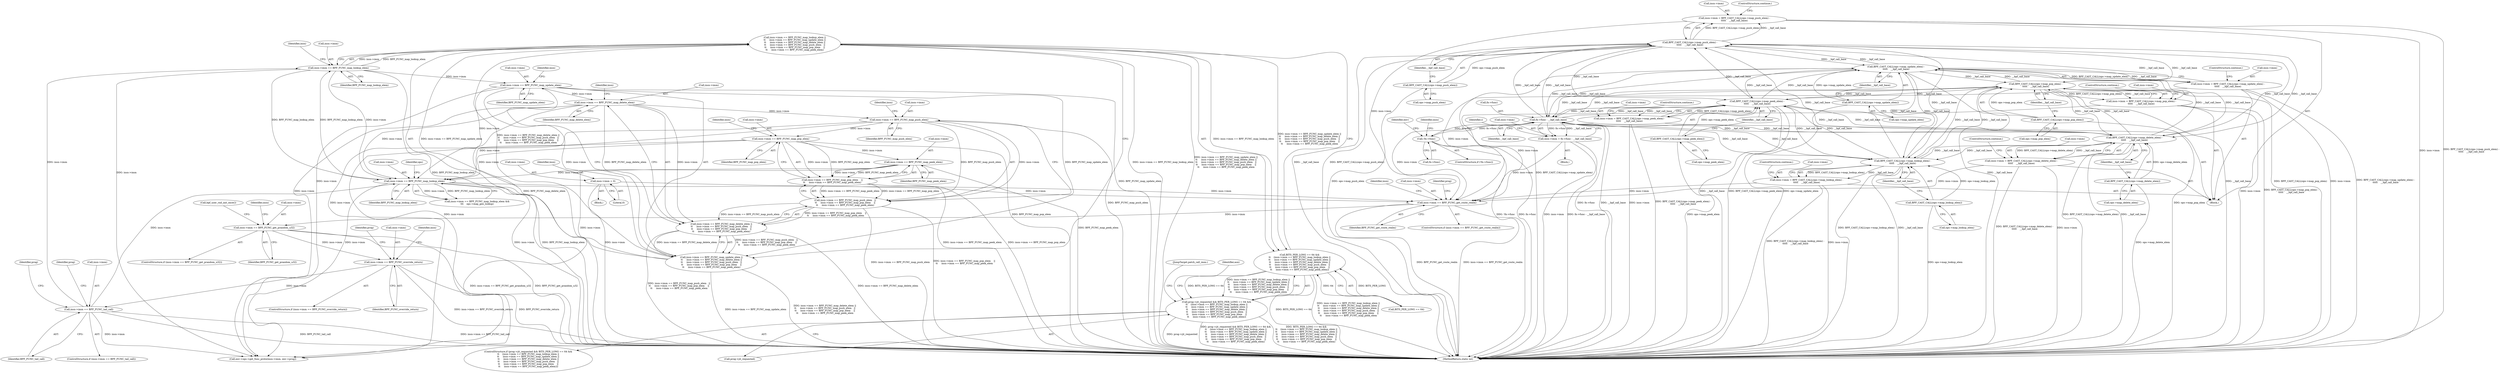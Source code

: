 digraph "0_linux_979d63d50c0c0f7bc537bf821e056cc9fe5abd38_3@API" {
"1000809" [label="(Call,insn->imm == BPF_FUNC_map_lookup_elem ||\n\t\t     insn->imm == BPF_FUNC_map_update_elem ||\n\t\t     insn->imm == BPF_FUNC_map_delete_elem ||\n\t\t     insn->imm == BPF_FUNC_map_push_elem   ||\n\t\t     insn->imm == BPF_FUNC_map_pop_elem    ||\n\t\t     insn->imm == BPF_FUNC_map_peek_elem)"];
"1000810" [label="(Call,insn->imm == BPF_FUNC_map_lookup_elem)"];
"1000671" [label="(Call,insn->imm == BPF_FUNC_tail_call)"];
"1000660" [label="(Call,insn->imm == BPF_FUNC_override_return)"];
"1000653" [label="(Call,insn->imm == BPF_FUNC_get_prandom_u32)"];
"1000642" [label="(Call,insn->imm == BPF_FUNC_get_route_realm)"];
"1000981" [label="(Call,insn->imm = BPF_CAST_CALL(ops->map_push_elem) -\n\t\t\t\t\t    __bpf_call_base)"];
"1000985" [label="(Call,BPF_CAST_CALL(ops->map_push_elem) -\n\t\t\t\t\t    __bpf_call_base)"];
"1000986" [label="(Call,BPF_CAST_CALL(ops->map_push_elem))"];
"1000961" [label="(Call,BPF_CAST_CALL(ops->map_update_elem) -\n\t\t\t\t\t    __bpf_call_base)"];
"1000962" [label="(Call,BPF_CAST_CALL(ops->map_update_elem))"];
"1000997" [label="(Call,BPF_CAST_CALL(ops->map_pop_elem) -\n\t\t\t\t\t    __bpf_call_base)"];
"1000998" [label="(Call,BPF_CAST_CALL(ops->map_pop_elem))"];
"1001009" [label="(Call,BPF_CAST_CALL(ops->map_peek_elem) -\n\t\t\t\t\t    __bpf_call_base)"];
"1001010" [label="(Call,BPF_CAST_CALL(ops->map_peek_elem))"];
"1001050" [label="(Call,fn->func - __bpf_call_base)"];
"1001028" [label="(Call,!fn->func)"];
"1000949" [label="(Call,BPF_CAST_CALL(ops->map_lookup_elem) -\n\t\t\t\t\t    __bpf_call_base)"];
"1000950" [label="(Call,BPF_CAST_CALL(ops->map_lookup_elem))"];
"1000973" [label="(Call,BPF_CAST_CALL(ops->map_delete_elem) -\n\t\t\t\t\t    __bpf_call_base)"];
"1000974" [label="(Call,BPF_CAST_CALL(ops->map_delete_elem))"];
"1001046" [label="(Call,insn->imm = fn->func - __bpf_call_base)"];
"1000993" [label="(Call,insn->imm = BPF_CAST_CALL(ops->map_pop_elem) -\n\t\t\t\t\t    __bpf_call_base)"];
"1000945" [label="(Call,insn->imm = BPF_CAST_CALL(ops->map_lookup_elem) -\n\t\t\t\t\t    __bpf_call_base)"];
"1000700" [label="(Call,insn->imm = 0)"];
"1000957" [label="(Call,insn->imm = BPF_CAST_CALL(ops->map_update_elem) -\n\t\t\t\t\t    __bpf_call_base)"];
"1000872" [label="(Call,insn->imm == BPF_FUNC_map_lookup_elem)"];
"1000828" [label="(Call,insn->imm == BPF_FUNC_map_push_elem)"];
"1000822" [label="(Call,insn->imm == BPF_FUNC_map_delete_elem)"];
"1000816" [label="(Call,insn->imm == BPF_FUNC_map_update_elem)"];
"1000839" [label="(Call,insn->imm == BPF_FUNC_map_peek_elem)"];
"1000834" [label="(Call,insn->imm == BPF_FUNC_map_pop_elem)"];
"1001005" [label="(Call,insn->imm = BPF_CAST_CALL(ops->map_peek_elem) -\n\t\t\t\t\t    __bpf_call_base)"];
"1000969" [label="(Call,insn->imm = BPF_CAST_CALL(ops->map_delete_elem) -\n\t\t\t\t\t    __bpf_call_base)"];
"1000815" [label="(Call,insn->imm == BPF_FUNC_map_update_elem ||\n\t\t     insn->imm == BPF_FUNC_map_delete_elem ||\n\t\t     insn->imm == BPF_FUNC_map_push_elem   ||\n\t\t     insn->imm == BPF_FUNC_map_pop_elem    ||\n\t\t     insn->imm == BPF_FUNC_map_peek_elem)"];
"1000821" [label="(Call,insn->imm == BPF_FUNC_map_delete_elem ||\n\t\t     insn->imm == BPF_FUNC_map_push_elem   ||\n\t\t     insn->imm == BPF_FUNC_map_pop_elem    ||\n\t\t     insn->imm == BPF_FUNC_map_peek_elem)"];
"1000827" [label="(Call,insn->imm == BPF_FUNC_map_push_elem   ||\n\t\t     insn->imm == BPF_FUNC_map_pop_elem    ||\n\t\t     insn->imm == BPF_FUNC_map_peek_elem)"];
"1000833" [label="(Call,insn->imm == BPF_FUNC_map_pop_elem    ||\n\t\t     insn->imm == BPF_FUNC_map_peek_elem)"];
"1000805" [label="(Call,BITS_PER_LONG == 64 &&\n\t\t    (insn->imm == BPF_FUNC_map_lookup_elem ||\n\t\t     insn->imm == BPF_FUNC_map_update_elem ||\n\t\t     insn->imm == BPF_FUNC_map_delete_elem ||\n\t\t     insn->imm == BPF_FUNC_map_push_elem   ||\n\t\t     insn->imm == BPF_FUNC_map_pop_elem    ||\n\t\t     insn->imm == BPF_FUNC_map_peek_elem))"];
"1000801" [label="(Call,prog->jit_requested && BITS_PER_LONG == 64 &&\n\t\t    (insn->imm == BPF_FUNC_map_lookup_elem ||\n\t\t     insn->imm == BPF_FUNC_map_update_elem ||\n\t\t     insn->imm == BPF_FUNC_map_delete_elem ||\n\t\t     insn->imm == BPF_FUNC_map_push_elem   ||\n\t\t     insn->imm == BPF_FUNC_map_pop_elem    ||\n\t\t     insn->imm == BPF_FUNC_map_peek_elem))"];
"1000830" [label="(Identifier,insn)"];
"1000704" [label="(Literal,0)"];
"1000660" [label="(Call,insn->imm == BPF_FUNC_override_return)"];
"1000670" [label="(ControlStructure,if (insn->imm == BPF_FUNC_tail_call))"];
"1000646" [label="(Identifier,BPF_FUNC_get_route_realm)"];
"1001017" [label="(JumpTarget,patch_call_imm:)"];
"1000943" [label="(Block,)"];
"1000836" [label="(Identifier,insn)"];
"1000987" [label="(Call,ops->map_push_elem)"];
"1000975" [label="(Call,ops->map_delete_elem)"];
"1000970" [label="(Call,insn->imm)"];
"1000986" [label="(Call,BPF_CAST_CALL(ops->map_push_elem))"];
"1000999" [label="(Call,ops->map_pop_elem)"];
"1000979" [label="(ControlStructure,continue;)"];
"1000873" [label="(Call,insn->imm)"];
"1000814" [label="(Identifier,BPF_FUNC_map_lookup_elem)"];
"1001011" [label="(Call,ops->map_peek_elem)"];
"1000659" [label="(ControlStructure,if (insn->imm == BPF_FUNC_override_return))"];
"1000700" [label="(Call,insn->imm = 0)"];
"1000820" [label="(Identifier,BPF_FUNC_map_update_elem)"];
"1000840" [label="(Call,insn->imm)"];
"1000664" [label="(Identifier,BPF_FUNC_override_return)"];
"1000667" [label="(Identifier,prog)"];
"1000652" [label="(ControlStructure,if (insn->imm == BPF_FUNC_get_prandom_u32))"];
"1000955" [label="(ControlStructure,continue;)"];
"1000657" [label="(Identifier,BPF_FUNC_get_prandom_u32)"];
"1000643" [label="(Call,insn->imm)"];
"1000966" [label="(Identifier,__bpf_call_base)"];
"1000843" [label="(Identifier,BPF_FUNC_map_peek_elem)"];
"1001057" [label="(MethodReturn,static int)"];
"1000982" [label="(Call,insn->imm)"];
"1001010" [label="(Call,BPF_CAST_CALL(ops->map_peek_elem))"];
"1000675" [label="(Identifier,BPF_FUNC_tail_call)"];
"1000957" [label="(Call,insn->imm = BPF_CAST_CALL(ops->map_update_elem) -\n\t\t\t\t\t    __bpf_call_base)"];
"1000803" [label="(Identifier,prog)"];
"1001006" [label="(Call,insn->imm)"];
"1000149" [label="(Identifier,i)"];
"1000661" [label="(Call,insn->imm)"];
"1000658" [label="(Call,bpf_user_rnd_init_once())"];
"1000801" [label="(Call,prog->jit_requested && BITS_PER_LONG == 64 &&\n\t\t    (insn->imm == BPF_FUNC_map_lookup_elem ||\n\t\t     insn->imm == BPF_FUNC_map_update_elem ||\n\t\t     insn->imm == BPF_FUNC_map_delete_elem ||\n\t\t     insn->imm == BPF_FUNC_map_push_elem   ||\n\t\t     insn->imm == BPF_FUNC_map_pop_elem    ||\n\t\t     insn->imm == BPF_FUNC_map_peek_elem))"];
"1000973" [label="(Call,BPF_CAST_CALL(ops->map_delete_elem) -\n\t\t\t\t\t    __bpf_call_base)"];
"1001015" [label="(ControlStructure,continue;)"];
"1000981" [label="(Call,insn->imm = BPF_CAST_CALL(ops->map_push_elem) -\n\t\t\t\t\t    __bpf_call_base)"];
"1001027" [label="(ControlStructure,if (!fn->func))"];
"1000949" [label="(Call,BPF_CAST_CALL(ops->map_lookup_elem) -\n\t\t\t\t\t    __bpf_call_base)"];
"1000662" [label="(Identifier,insn)"];
"1000827" [label="(Call,insn->imm == BPF_FUNC_map_push_elem   ||\n\t\t     insn->imm == BPF_FUNC_map_pop_elem    ||\n\t\t     insn->imm == BPF_FUNC_map_peek_elem)"];
"1000969" [label="(Call,insn->imm = BPF_CAST_CALL(ops->map_delete_elem) -\n\t\t\t\t\t    __bpf_call_base)"];
"1000818" [label="(Identifier,insn)"];
"1000641" [label="(ControlStructure,if (insn->imm == BPF_FUNC_get_route_realm))"];
"1000961" [label="(Call,BPF_CAST_CALL(ops->map_update_elem) -\n\t\t\t\t\t    __bpf_call_base)"];
"1000839" [label="(Call,insn->imm == BPF_FUNC_map_peek_elem)"];
"1000671" [label="(Call,insn->imm == BPF_FUNC_tail_call)"];
"1001050" [label="(Call,fn->func - __bpf_call_base)"];
"1000963" [label="(Call,ops->map_update_elem)"];
"1000823" [label="(Call,insn->imm)"];
"1001034" [label="(Identifier,env)"];
"1000673" [label="(Identifier,insn)"];
"1000991" [label="(ControlStructure,continue;)"];
"1000649" [label="(Identifier,prog)"];
"1000642" [label="(Call,insn->imm == BPF_FUNC_get_route_realm)"];
"1000834" [label="(Call,insn->imm == BPF_FUNC_map_pop_elem)"];
"1000826" [label="(Identifier,BPF_FUNC_map_delete_elem)"];
"1000962" [label="(Call,BPF_CAST_CALL(ops->map_update_elem))"];
"1000978" [label="(Identifier,__bpf_call_base)"];
"1001003" [label="(ControlStructure,continue;)"];
"1000985" [label="(Call,BPF_CAST_CALL(ops->map_push_elem) -\n\t\t\t\t\t    __bpf_call_base)"];
"1000946" [label="(Call,insn->imm)"];
"1000816" [label="(Call,insn->imm == BPF_FUNC_map_update_elem)"];
"1000707" [label="(Identifier,insn)"];
"1000835" [label="(Call,insn->imm)"];
"1000701" [label="(Call,insn->imm)"];
"1001051" [label="(Call,fn->func)"];
"1000967" [label="(ControlStructure,continue;)"];
"1000815" [label="(Call,insn->imm == BPF_FUNC_map_update_elem ||\n\t\t     insn->imm == BPF_FUNC_map_delete_elem ||\n\t\t     insn->imm == BPF_FUNC_map_push_elem   ||\n\t\t     insn->imm == BPF_FUNC_map_pop_elem    ||\n\t\t     insn->imm == BPF_FUNC_map_peek_elem)"];
"1000876" [label="(Identifier,BPF_FUNC_map_lookup_elem)"];
"1000974" [label="(Call,BPF_CAST_CALL(ops->map_delete_elem))"];
"1000805" [label="(Call,BITS_PER_LONG == 64 &&\n\t\t    (insn->imm == BPF_FUNC_map_lookup_elem ||\n\t\t     insn->imm == BPF_FUNC_map_update_elem ||\n\t\t     insn->imm == BPF_FUNC_map_delete_elem ||\n\t\t     insn->imm == BPF_FUNC_map_push_elem   ||\n\t\t     insn->imm == BPF_FUNC_map_pop_elem    ||\n\t\t     insn->imm == BPF_FUNC_map_peek_elem))"];
"1000824" [label="(Identifier,insn)"];
"1000951" [label="(Call,ops->map_lookup_elem)"];
"1001009" [label="(Call,BPF_CAST_CALL(ops->map_peek_elem) -\n\t\t\t\t\t    __bpf_call_base)"];
"1001048" [label="(Identifier,insn)"];
"1000809" [label="(Call,insn->imm == BPF_FUNC_map_lookup_elem ||\n\t\t     insn->imm == BPF_FUNC_map_update_elem ||\n\t\t     insn->imm == BPF_FUNC_map_delete_elem ||\n\t\t     insn->imm == BPF_FUNC_map_push_elem   ||\n\t\t     insn->imm == BPF_FUNC_map_pop_elem    ||\n\t\t     insn->imm == BPF_FUNC_map_peek_elem)"];
"1000802" [label="(Call,prog->jit_requested)"];
"1000832" [label="(Identifier,BPF_FUNC_map_push_elem)"];
"1001020" [label="(Call,env->ops->get_func_proto(insn->imm, env->prog))"];
"1001014" [label="(Identifier,__bpf_call_base)"];
"1000841" [label="(Identifier,insn)"];
"1000152" [label="(Block,)"];
"1000817" [label="(Call,insn->imm)"];
"1000822" [label="(Call,insn->imm == BPF_FUNC_map_delete_elem)"];
"1000654" [label="(Call,insn->imm)"];
"1000672" [label="(Call,insn->imm)"];
"1000833" [label="(Call,insn->imm == BPF_FUNC_map_pop_elem    ||\n\t\t     insn->imm == BPF_FUNC_map_peek_elem)"];
"1001046" [label="(Call,insn->imm = fn->func - __bpf_call_base)"];
"1001047" [label="(Call,insn->imm)"];
"1000846" [label="(Identifier,aux)"];
"1000994" [label="(Call,insn->imm)"];
"1000821" [label="(Call,insn->imm == BPF_FUNC_map_delete_elem ||\n\t\t     insn->imm == BPF_FUNC_map_push_elem   ||\n\t\t     insn->imm == BPF_FUNC_map_pop_elem    ||\n\t\t     insn->imm == BPF_FUNC_map_peek_elem)"];
"1000676" [label="(Block,)"];
"1000872" [label="(Call,insn->imm == BPF_FUNC_map_lookup_elem)"];
"1000945" [label="(Call,insn->imm = BPF_CAST_CALL(ops->map_lookup_elem) -\n\t\t\t\t\t    __bpf_call_base)"];
"1000871" [label="(Call,insn->imm == BPF_FUNC_map_lookup_elem &&\n\t\t\t    ops->map_gen_lookup)"];
"1000878" [label="(Identifier,ops)"];
"1001028" [label="(Call,!fn->func)"];
"1000811" [label="(Call,insn->imm)"];
"1000800" [label="(ControlStructure,if (prog->jit_requested && BITS_PER_LONG == 64 &&\n\t\t    (insn->imm == BPF_FUNC_map_lookup_elem ||\n\t\t     insn->imm == BPF_FUNC_map_update_elem ||\n\t\t     insn->imm == BPF_FUNC_map_delete_elem ||\n\t\t     insn->imm == BPF_FUNC_map_push_elem   ||\n\t\t     insn->imm == BPF_FUNC_map_pop_elem    ||\n\t\t     insn->imm == BPF_FUNC_map_peek_elem)))"];
"1000829" [label="(Call,insn->imm)"];
"1000838" [label="(Identifier,BPF_FUNC_map_pop_elem)"];
"1001005" [label="(Call,insn->imm = BPF_CAST_CALL(ops->map_peek_elem) -\n\t\t\t\t\t    __bpf_call_base)"];
"1000810" [label="(Call,insn->imm == BPF_FUNC_map_lookup_elem)"];
"1000653" [label="(Call,insn->imm == BPF_FUNC_get_prandom_u32)"];
"1000998" [label="(Call,BPF_CAST_CALL(ops->map_pop_elem))"];
"1000806" [label="(Call,BITS_PER_LONG == 64)"];
"1000655" [label="(Identifier,insn)"];
"1000993" [label="(Call,insn->imm = BPF_CAST_CALL(ops->map_pop_elem) -\n\t\t\t\t\t    __bpf_call_base)"];
"1001054" [label="(Identifier,__bpf_call_base)"];
"1000997" [label="(Call,BPF_CAST_CALL(ops->map_pop_elem) -\n\t\t\t\t\t    __bpf_call_base)"];
"1001002" [label="(Identifier,__bpf_call_base)"];
"1000990" [label="(Identifier,__bpf_call_base)"];
"1000828" [label="(Call,insn->imm == BPF_FUNC_map_push_elem)"];
"1001029" [label="(Call,fn->func)"];
"1000954" [label="(Identifier,__bpf_call_base)"];
"1000958" [label="(Call,insn->imm)"];
"1000950" [label="(Call,BPF_CAST_CALL(ops->map_lookup_elem))"];
"1000679" [label="(Identifier,prog)"];
"1000809" -> "1000805"  [label="AST: "];
"1000809" -> "1000810"  [label="CFG: "];
"1000809" -> "1000815"  [label="CFG: "];
"1000810" -> "1000809"  [label="AST: "];
"1000815" -> "1000809"  [label="AST: "];
"1000805" -> "1000809"  [label="CFG: "];
"1000809" -> "1001057"  [label="DDG: insn->imm == BPF_FUNC_map_lookup_elem"];
"1000809" -> "1001057"  [label="DDG: insn->imm == BPF_FUNC_map_update_elem ||\n\t\t     insn->imm == BPF_FUNC_map_delete_elem ||\n\t\t     insn->imm == BPF_FUNC_map_push_elem   ||\n\t\t     insn->imm == BPF_FUNC_map_pop_elem    ||\n\t\t     insn->imm == BPF_FUNC_map_peek_elem"];
"1000809" -> "1000805"  [label="DDG: insn->imm == BPF_FUNC_map_lookup_elem"];
"1000809" -> "1000805"  [label="DDG: insn->imm == BPF_FUNC_map_update_elem ||\n\t\t     insn->imm == BPF_FUNC_map_delete_elem ||\n\t\t     insn->imm == BPF_FUNC_map_push_elem   ||\n\t\t     insn->imm == BPF_FUNC_map_pop_elem    ||\n\t\t     insn->imm == BPF_FUNC_map_peek_elem"];
"1000810" -> "1000809"  [label="DDG: insn->imm"];
"1000810" -> "1000809"  [label="DDG: BPF_FUNC_map_lookup_elem"];
"1000815" -> "1000809"  [label="DDG: insn->imm == BPF_FUNC_map_update_elem"];
"1000815" -> "1000809"  [label="DDG: insn->imm == BPF_FUNC_map_delete_elem ||\n\t\t     insn->imm == BPF_FUNC_map_push_elem   ||\n\t\t     insn->imm == BPF_FUNC_map_pop_elem    ||\n\t\t     insn->imm == BPF_FUNC_map_peek_elem"];
"1000810" -> "1000814"  [label="CFG: "];
"1000811" -> "1000810"  [label="AST: "];
"1000814" -> "1000810"  [label="AST: "];
"1000818" -> "1000810"  [label="CFG: "];
"1000810" -> "1001057"  [label="DDG: BPF_FUNC_map_lookup_elem"];
"1000671" -> "1000810"  [label="DDG: insn->imm"];
"1000872" -> "1000810"  [label="DDG: BPF_FUNC_map_lookup_elem"];
"1000810" -> "1000816"  [label="DDG: insn->imm"];
"1000810" -> "1000872"  [label="DDG: insn->imm"];
"1000810" -> "1000872"  [label="DDG: BPF_FUNC_map_lookup_elem"];
"1000810" -> "1001020"  [label="DDG: insn->imm"];
"1000671" -> "1000670"  [label="AST: "];
"1000671" -> "1000675"  [label="CFG: "];
"1000672" -> "1000671"  [label="AST: "];
"1000675" -> "1000671"  [label="AST: "];
"1000679" -> "1000671"  [label="CFG: "];
"1000803" -> "1000671"  [label="CFG: "];
"1000671" -> "1001057"  [label="DDG: BPF_FUNC_tail_call"];
"1000671" -> "1001057"  [label="DDG: insn->imm == BPF_FUNC_tail_call"];
"1000660" -> "1000671"  [label="DDG: insn->imm"];
"1000671" -> "1000872"  [label="DDG: insn->imm"];
"1000671" -> "1001020"  [label="DDG: insn->imm"];
"1000660" -> "1000659"  [label="AST: "];
"1000660" -> "1000664"  [label="CFG: "];
"1000661" -> "1000660"  [label="AST: "];
"1000664" -> "1000660"  [label="AST: "];
"1000667" -> "1000660"  [label="CFG: "];
"1000673" -> "1000660"  [label="CFG: "];
"1000660" -> "1001057"  [label="DDG: insn->imm == BPF_FUNC_override_return"];
"1000660" -> "1001057"  [label="DDG: BPF_FUNC_override_return"];
"1000653" -> "1000660"  [label="DDG: insn->imm"];
"1000653" -> "1000652"  [label="AST: "];
"1000653" -> "1000657"  [label="CFG: "];
"1000654" -> "1000653"  [label="AST: "];
"1000657" -> "1000653"  [label="AST: "];
"1000658" -> "1000653"  [label="CFG: "];
"1000662" -> "1000653"  [label="CFG: "];
"1000653" -> "1001057"  [label="DDG: insn->imm == BPF_FUNC_get_prandom_u32"];
"1000653" -> "1001057"  [label="DDG: BPF_FUNC_get_prandom_u32"];
"1000642" -> "1000653"  [label="DDG: insn->imm"];
"1000642" -> "1000641"  [label="AST: "];
"1000642" -> "1000646"  [label="CFG: "];
"1000643" -> "1000642"  [label="AST: "];
"1000646" -> "1000642"  [label="AST: "];
"1000649" -> "1000642"  [label="CFG: "];
"1000655" -> "1000642"  [label="CFG: "];
"1000642" -> "1001057"  [label="DDG: BPF_FUNC_get_route_realm"];
"1000642" -> "1001057"  [label="DDG: insn->imm == BPF_FUNC_get_route_realm"];
"1000981" -> "1000642"  [label="DDG: insn->imm"];
"1001046" -> "1000642"  [label="DDG: insn->imm"];
"1000993" -> "1000642"  [label="DDG: insn->imm"];
"1000945" -> "1000642"  [label="DDG: insn->imm"];
"1000700" -> "1000642"  [label="DDG: insn->imm"];
"1000957" -> "1000642"  [label="DDG: insn->imm"];
"1000872" -> "1000642"  [label="DDG: insn->imm"];
"1001005" -> "1000642"  [label="DDG: insn->imm"];
"1000969" -> "1000642"  [label="DDG: insn->imm"];
"1000981" -> "1000943"  [label="AST: "];
"1000981" -> "1000985"  [label="CFG: "];
"1000982" -> "1000981"  [label="AST: "];
"1000985" -> "1000981"  [label="AST: "];
"1000991" -> "1000981"  [label="CFG: "];
"1000981" -> "1001057"  [label="DDG: insn->imm"];
"1000981" -> "1001057"  [label="DDG: BPF_CAST_CALL(ops->map_push_elem) -\n\t\t\t\t\t    __bpf_call_base"];
"1000985" -> "1000981"  [label="DDG: BPF_CAST_CALL(ops->map_push_elem)"];
"1000985" -> "1000981"  [label="DDG: __bpf_call_base"];
"1000985" -> "1000990"  [label="CFG: "];
"1000986" -> "1000985"  [label="AST: "];
"1000990" -> "1000985"  [label="AST: "];
"1000985" -> "1001057"  [label="DDG: __bpf_call_base"];
"1000985" -> "1001057"  [label="DDG: BPF_CAST_CALL(ops->map_push_elem)"];
"1000985" -> "1000949"  [label="DDG: __bpf_call_base"];
"1000985" -> "1000961"  [label="DDG: __bpf_call_base"];
"1000985" -> "1000973"  [label="DDG: __bpf_call_base"];
"1000986" -> "1000985"  [label="DDG: ops->map_push_elem"];
"1000961" -> "1000985"  [label="DDG: __bpf_call_base"];
"1000997" -> "1000985"  [label="DDG: __bpf_call_base"];
"1001009" -> "1000985"  [label="DDG: __bpf_call_base"];
"1001050" -> "1000985"  [label="DDG: __bpf_call_base"];
"1000949" -> "1000985"  [label="DDG: __bpf_call_base"];
"1000973" -> "1000985"  [label="DDG: __bpf_call_base"];
"1000985" -> "1000997"  [label="DDG: __bpf_call_base"];
"1000985" -> "1001009"  [label="DDG: __bpf_call_base"];
"1000985" -> "1001050"  [label="DDG: __bpf_call_base"];
"1000986" -> "1000987"  [label="CFG: "];
"1000987" -> "1000986"  [label="AST: "];
"1000990" -> "1000986"  [label="CFG: "];
"1000986" -> "1001057"  [label="DDG: ops->map_push_elem"];
"1000961" -> "1000957"  [label="AST: "];
"1000961" -> "1000966"  [label="CFG: "];
"1000962" -> "1000961"  [label="AST: "];
"1000966" -> "1000961"  [label="AST: "];
"1000957" -> "1000961"  [label="CFG: "];
"1000961" -> "1001057"  [label="DDG: BPF_CAST_CALL(ops->map_update_elem)"];
"1000961" -> "1001057"  [label="DDG: __bpf_call_base"];
"1000961" -> "1000949"  [label="DDG: __bpf_call_base"];
"1000961" -> "1000957"  [label="DDG: BPF_CAST_CALL(ops->map_update_elem)"];
"1000961" -> "1000957"  [label="DDG: __bpf_call_base"];
"1000962" -> "1000961"  [label="DDG: ops->map_update_elem"];
"1000997" -> "1000961"  [label="DDG: __bpf_call_base"];
"1001009" -> "1000961"  [label="DDG: __bpf_call_base"];
"1001050" -> "1000961"  [label="DDG: __bpf_call_base"];
"1000949" -> "1000961"  [label="DDG: __bpf_call_base"];
"1000973" -> "1000961"  [label="DDG: __bpf_call_base"];
"1000961" -> "1000973"  [label="DDG: __bpf_call_base"];
"1000961" -> "1000997"  [label="DDG: __bpf_call_base"];
"1000961" -> "1001009"  [label="DDG: __bpf_call_base"];
"1000961" -> "1001050"  [label="DDG: __bpf_call_base"];
"1000962" -> "1000963"  [label="CFG: "];
"1000963" -> "1000962"  [label="AST: "];
"1000966" -> "1000962"  [label="CFG: "];
"1000962" -> "1001057"  [label="DDG: ops->map_update_elem"];
"1000997" -> "1000993"  [label="AST: "];
"1000997" -> "1001002"  [label="CFG: "];
"1000998" -> "1000997"  [label="AST: "];
"1001002" -> "1000997"  [label="AST: "];
"1000993" -> "1000997"  [label="CFG: "];
"1000997" -> "1001057"  [label="DDG: BPF_CAST_CALL(ops->map_pop_elem)"];
"1000997" -> "1001057"  [label="DDG: __bpf_call_base"];
"1000997" -> "1000949"  [label="DDG: __bpf_call_base"];
"1000997" -> "1000973"  [label="DDG: __bpf_call_base"];
"1000997" -> "1000993"  [label="DDG: BPF_CAST_CALL(ops->map_pop_elem)"];
"1000997" -> "1000993"  [label="DDG: __bpf_call_base"];
"1000998" -> "1000997"  [label="DDG: ops->map_pop_elem"];
"1001009" -> "1000997"  [label="DDG: __bpf_call_base"];
"1001050" -> "1000997"  [label="DDG: __bpf_call_base"];
"1000949" -> "1000997"  [label="DDG: __bpf_call_base"];
"1000973" -> "1000997"  [label="DDG: __bpf_call_base"];
"1000997" -> "1001009"  [label="DDG: __bpf_call_base"];
"1000997" -> "1001050"  [label="DDG: __bpf_call_base"];
"1000998" -> "1000999"  [label="CFG: "];
"1000999" -> "1000998"  [label="AST: "];
"1001002" -> "1000998"  [label="CFG: "];
"1000998" -> "1001057"  [label="DDG: ops->map_pop_elem"];
"1001009" -> "1001005"  [label="AST: "];
"1001009" -> "1001014"  [label="CFG: "];
"1001010" -> "1001009"  [label="AST: "];
"1001014" -> "1001009"  [label="AST: "];
"1001005" -> "1001009"  [label="CFG: "];
"1001009" -> "1001057"  [label="DDG: __bpf_call_base"];
"1001009" -> "1001057"  [label="DDG: BPF_CAST_CALL(ops->map_peek_elem)"];
"1001009" -> "1000949"  [label="DDG: __bpf_call_base"];
"1001009" -> "1000973"  [label="DDG: __bpf_call_base"];
"1001009" -> "1001005"  [label="DDG: BPF_CAST_CALL(ops->map_peek_elem)"];
"1001009" -> "1001005"  [label="DDG: __bpf_call_base"];
"1001010" -> "1001009"  [label="DDG: ops->map_peek_elem"];
"1001050" -> "1001009"  [label="DDG: __bpf_call_base"];
"1000949" -> "1001009"  [label="DDG: __bpf_call_base"];
"1000973" -> "1001009"  [label="DDG: __bpf_call_base"];
"1001009" -> "1001050"  [label="DDG: __bpf_call_base"];
"1001010" -> "1001011"  [label="CFG: "];
"1001011" -> "1001010"  [label="AST: "];
"1001014" -> "1001010"  [label="CFG: "];
"1001010" -> "1001057"  [label="DDG: ops->map_peek_elem"];
"1001050" -> "1001046"  [label="AST: "];
"1001050" -> "1001054"  [label="CFG: "];
"1001051" -> "1001050"  [label="AST: "];
"1001054" -> "1001050"  [label="AST: "];
"1001046" -> "1001050"  [label="CFG: "];
"1001050" -> "1001057"  [label="DDG: fn->func"];
"1001050" -> "1001057"  [label="DDG: __bpf_call_base"];
"1001050" -> "1000949"  [label="DDG: __bpf_call_base"];
"1001050" -> "1000973"  [label="DDG: __bpf_call_base"];
"1001050" -> "1001028"  [label="DDG: fn->func"];
"1001050" -> "1001046"  [label="DDG: fn->func"];
"1001050" -> "1001046"  [label="DDG: __bpf_call_base"];
"1001028" -> "1001050"  [label="DDG: fn->func"];
"1000949" -> "1001050"  [label="DDG: __bpf_call_base"];
"1000973" -> "1001050"  [label="DDG: __bpf_call_base"];
"1001028" -> "1001027"  [label="AST: "];
"1001028" -> "1001029"  [label="CFG: "];
"1001029" -> "1001028"  [label="AST: "];
"1001034" -> "1001028"  [label="CFG: "];
"1001048" -> "1001028"  [label="CFG: "];
"1001028" -> "1001057"  [label="DDG: !fn->func"];
"1001028" -> "1001057"  [label="DDG: fn->func"];
"1000949" -> "1000945"  [label="AST: "];
"1000949" -> "1000954"  [label="CFG: "];
"1000950" -> "1000949"  [label="AST: "];
"1000954" -> "1000949"  [label="AST: "];
"1000945" -> "1000949"  [label="CFG: "];
"1000949" -> "1001057"  [label="DDG: BPF_CAST_CALL(ops->map_lookup_elem)"];
"1000949" -> "1001057"  [label="DDG: __bpf_call_base"];
"1000949" -> "1000945"  [label="DDG: BPF_CAST_CALL(ops->map_lookup_elem)"];
"1000949" -> "1000945"  [label="DDG: __bpf_call_base"];
"1000950" -> "1000949"  [label="DDG: ops->map_lookup_elem"];
"1000973" -> "1000949"  [label="DDG: __bpf_call_base"];
"1000949" -> "1000973"  [label="DDG: __bpf_call_base"];
"1000950" -> "1000951"  [label="CFG: "];
"1000951" -> "1000950"  [label="AST: "];
"1000954" -> "1000950"  [label="CFG: "];
"1000950" -> "1001057"  [label="DDG: ops->map_lookup_elem"];
"1000973" -> "1000969"  [label="AST: "];
"1000973" -> "1000978"  [label="CFG: "];
"1000974" -> "1000973"  [label="AST: "];
"1000978" -> "1000973"  [label="AST: "];
"1000969" -> "1000973"  [label="CFG: "];
"1000973" -> "1001057"  [label="DDG: BPF_CAST_CALL(ops->map_delete_elem)"];
"1000973" -> "1001057"  [label="DDG: __bpf_call_base"];
"1000973" -> "1000969"  [label="DDG: BPF_CAST_CALL(ops->map_delete_elem)"];
"1000973" -> "1000969"  [label="DDG: __bpf_call_base"];
"1000974" -> "1000973"  [label="DDG: ops->map_delete_elem"];
"1000974" -> "1000975"  [label="CFG: "];
"1000975" -> "1000974"  [label="AST: "];
"1000978" -> "1000974"  [label="CFG: "];
"1000974" -> "1001057"  [label="DDG: ops->map_delete_elem"];
"1001046" -> "1000152"  [label="AST: "];
"1001047" -> "1001046"  [label="AST: "];
"1000149" -> "1001046"  [label="CFG: "];
"1001046" -> "1001057"  [label="DDG: insn->imm"];
"1001046" -> "1001057"  [label="DDG: fn->func - __bpf_call_base"];
"1000993" -> "1000943"  [label="AST: "];
"1000994" -> "1000993"  [label="AST: "];
"1001003" -> "1000993"  [label="CFG: "];
"1000993" -> "1001057"  [label="DDG: BPF_CAST_CALL(ops->map_pop_elem) -\n\t\t\t\t\t    __bpf_call_base"];
"1000993" -> "1001057"  [label="DDG: insn->imm"];
"1000945" -> "1000943"  [label="AST: "];
"1000946" -> "1000945"  [label="AST: "];
"1000955" -> "1000945"  [label="CFG: "];
"1000945" -> "1001057"  [label="DDG: insn->imm"];
"1000945" -> "1001057"  [label="DDG: BPF_CAST_CALL(ops->map_lookup_elem) -\n\t\t\t\t\t    __bpf_call_base"];
"1000700" -> "1000676"  [label="AST: "];
"1000700" -> "1000704"  [label="CFG: "];
"1000701" -> "1000700"  [label="AST: "];
"1000704" -> "1000700"  [label="AST: "];
"1000707" -> "1000700"  [label="CFG: "];
"1000700" -> "1001057"  [label="DDG: insn->imm"];
"1000957" -> "1000943"  [label="AST: "];
"1000958" -> "1000957"  [label="AST: "];
"1000967" -> "1000957"  [label="CFG: "];
"1000957" -> "1001057"  [label="DDG: insn->imm"];
"1000957" -> "1001057"  [label="DDG: BPF_CAST_CALL(ops->map_update_elem) -\n\t\t\t\t\t    __bpf_call_base"];
"1000872" -> "1000871"  [label="AST: "];
"1000872" -> "1000876"  [label="CFG: "];
"1000873" -> "1000872"  [label="AST: "];
"1000876" -> "1000872"  [label="AST: "];
"1000878" -> "1000872"  [label="CFG: "];
"1000871" -> "1000872"  [label="CFG: "];
"1000872" -> "1001057"  [label="DDG: insn->imm"];
"1000872" -> "1001057"  [label="DDG: BPF_FUNC_map_lookup_elem"];
"1000872" -> "1000871"  [label="DDG: insn->imm"];
"1000872" -> "1000871"  [label="DDG: BPF_FUNC_map_lookup_elem"];
"1000828" -> "1000872"  [label="DDG: insn->imm"];
"1000816" -> "1000872"  [label="DDG: insn->imm"];
"1000822" -> "1000872"  [label="DDG: insn->imm"];
"1000839" -> "1000872"  [label="DDG: insn->imm"];
"1000834" -> "1000872"  [label="DDG: insn->imm"];
"1000872" -> "1001020"  [label="DDG: insn->imm"];
"1000828" -> "1000827"  [label="AST: "];
"1000828" -> "1000832"  [label="CFG: "];
"1000829" -> "1000828"  [label="AST: "];
"1000832" -> "1000828"  [label="AST: "];
"1000836" -> "1000828"  [label="CFG: "];
"1000827" -> "1000828"  [label="CFG: "];
"1000828" -> "1001057"  [label="DDG: BPF_FUNC_map_push_elem"];
"1000828" -> "1000827"  [label="DDG: insn->imm"];
"1000828" -> "1000827"  [label="DDG: BPF_FUNC_map_push_elem"];
"1000822" -> "1000828"  [label="DDG: insn->imm"];
"1000828" -> "1000834"  [label="DDG: insn->imm"];
"1000828" -> "1001020"  [label="DDG: insn->imm"];
"1000822" -> "1000821"  [label="AST: "];
"1000822" -> "1000826"  [label="CFG: "];
"1000823" -> "1000822"  [label="AST: "];
"1000826" -> "1000822"  [label="AST: "];
"1000830" -> "1000822"  [label="CFG: "];
"1000821" -> "1000822"  [label="CFG: "];
"1000822" -> "1001057"  [label="DDG: BPF_FUNC_map_delete_elem"];
"1000822" -> "1000821"  [label="DDG: insn->imm"];
"1000822" -> "1000821"  [label="DDG: BPF_FUNC_map_delete_elem"];
"1000816" -> "1000822"  [label="DDG: insn->imm"];
"1000822" -> "1001020"  [label="DDG: insn->imm"];
"1000816" -> "1000815"  [label="AST: "];
"1000816" -> "1000820"  [label="CFG: "];
"1000817" -> "1000816"  [label="AST: "];
"1000820" -> "1000816"  [label="AST: "];
"1000824" -> "1000816"  [label="CFG: "];
"1000815" -> "1000816"  [label="CFG: "];
"1000816" -> "1001057"  [label="DDG: BPF_FUNC_map_update_elem"];
"1000816" -> "1000815"  [label="DDG: insn->imm"];
"1000816" -> "1000815"  [label="DDG: BPF_FUNC_map_update_elem"];
"1000816" -> "1001020"  [label="DDG: insn->imm"];
"1000839" -> "1000833"  [label="AST: "];
"1000839" -> "1000843"  [label="CFG: "];
"1000840" -> "1000839"  [label="AST: "];
"1000843" -> "1000839"  [label="AST: "];
"1000833" -> "1000839"  [label="CFG: "];
"1000839" -> "1001057"  [label="DDG: BPF_FUNC_map_peek_elem"];
"1000839" -> "1000833"  [label="DDG: insn->imm"];
"1000839" -> "1000833"  [label="DDG: BPF_FUNC_map_peek_elem"];
"1000834" -> "1000839"  [label="DDG: insn->imm"];
"1000839" -> "1001020"  [label="DDG: insn->imm"];
"1000834" -> "1000833"  [label="AST: "];
"1000834" -> "1000838"  [label="CFG: "];
"1000835" -> "1000834"  [label="AST: "];
"1000838" -> "1000834"  [label="AST: "];
"1000841" -> "1000834"  [label="CFG: "];
"1000833" -> "1000834"  [label="CFG: "];
"1000834" -> "1001057"  [label="DDG: BPF_FUNC_map_pop_elem"];
"1000834" -> "1000833"  [label="DDG: insn->imm"];
"1000834" -> "1000833"  [label="DDG: BPF_FUNC_map_pop_elem"];
"1000834" -> "1001020"  [label="DDG: insn->imm"];
"1001005" -> "1000943"  [label="AST: "];
"1001006" -> "1001005"  [label="AST: "];
"1001015" -> "1001005"  [label="CFG: "];
"1001005" -> "1001057"  [label="DDG: BPF_CAST_CALL(ops->map_peek_elem) -\n\t\t\t\t\t    __bpf_call_base"];
"1001005" -> "1001057"  [label="DDG: insn->imm"];
"1000969" -> "1000943"  [label="AST: "];
"1000970" -> "1000969"  [label="AST: "];
"1000979" -> "1000969"  [label="CFG: "];
"1000969" -> "1001057"  [label="DDG: BPF_CAST_CALL(ops->map_delete_elem) -\n\t\t\t\t\t    __bpf_call_base"];
"1000969" -> "1001057"  [label="DDG: insn->imm"];
"1000815" -> "1000821"  [label="CFG: "];
"1000821" -> "1000815"  [label="AST: "];
"1000815" -> "1001057"  [label="DDG: insn->imm == BPF_FUNC_map_update_elem"];
"1000815" -> "1001057"  [label="DDG: insn->imm == BPF_FUNC_map_delete_elem ||\n\t\t     insn->imm == BPF_FUNC_map_push_elem   ||\n\t\t     insn->imm == BPF_FUNC_map_pop_elem    ||\n\t\t     insn->imm == BPF_FUNC_map_peek_elem"];
"1000821" -> "1000815"  [label="DDG: insn->imm == BPF_FUNC_map_delete_elem"];
"1000821" -> "1000815"  [label="DDG: insn->imm == BPF_FUNC_map_push_elem   ||\n\t\t     insn->imm == BPF_FUNC_map_pop_elem    ||\n\t\t     insn->imm == BPF_FUNC_map_peek_elem"];
"1000821" -> "1000827"  [label="CFG: "];
"1000827" -> "1000821"  [label="AST: "];
"1000821" -> "1001057"  [label="DDG: insn->imm == BPF_FUNC_map_push_elem   ||\n\t\t     insn->imm == BPF_FUNC_map_pop_elem    ||\n\t\t     insn->imm == BPF_FUNC_map_peek_elem"];
"1000821" -> "1001057"  [label="DDG: insn->imm == BPF_FUNC_map_delete_elem"];
"1000827" -> "1000821"  [label="DDG: insn->imm == BPF_FUNC_map_push_elem"];
"1000827" -> "1000821"  [label="DDG: insn->imm == BPF_FUNC_map_pop_elem    ||\n\t\t     insn->imm == BPF_FUNC_map_peek_elem"];
"1000827" -> "1000833"  [label="CFG: "];
"1000833" -> "1000827"  [label="AST: "];
"1000827" -> "1001057"  [label="DDG: insn->imm == BPF_FUNC_map_push_elem"];
"1000827" -> "1001057"  [label="DDG: insn->imm == BPF_FUNC_map_pop_elem    ||\n\t\t     insn->imm == BPF_FUNC_map_peek_elem"];
"1000833" -> "1000827"  [label="DDG: insn->imm == BPF_FUNC_map_pop_elem"];
"1000833" -> "1000827"  [label="DDG: insn->imm == BPF_FUNC_map_peek_elem"];
"1000833" -> "1001057"  [label="DDG: insn->imm == BPF_FUNC_map_pop_elem"];
"1000833" -> "1001057"  [label="DDG: insn->imm == BPF_FUNC_map_peek_elem"];
"1000805" -> "1000801"  [label="AST: "];
"1000805" -> "1000806"  [label="CFG: "];
"1000806" -> "1000805"  [label="AST: "];
"1000801" -> "1000805"  [label="CFG: "];
"1000805" -> "1001057"  [label="DDG: BITS_PER_LONG == 64"];
"1000805" -> "1001057"  [label="DDG: insn->imm == BPF_FUNC_map_lookup_elem ||\n\t\t     insn->imm == BPF_FUNC_map_update_elem ||\n\t\t     insn->imm == BPF_FUNC_map_delete_elem ||\n\t\t     insn->imm == BPF_FUNC_map_push_elem   ||\n\t\t     insn->imm == BPF_FUNC_map_pop_elem    ||\n\t\t     insn->imm == BPF_FUNC_map_peek_elem"];
"1000805" -> "1000801"  [label="DDG: BITS_PER_LONG == 64"];
"1000805" -> "1000801"  [label="DDG: insn->imm == BPF_FUNC_map_lookup_elem ||\n\t\t     insn->imm == BPF_FUNC_map_update_elem ||\n\t\t     insn->imm == BPF_FUNC_map_delete_elem ||\n\t\t     insn->imm == BPF_FUNC_map_push_elem   ||\n\t\t     insn->imm == BPF_FUNC_map_pop_elem    ||\n\t\t     insn->imm == BPF_FUNC_map_peek_elem"];
"1000806" -> "1000805"  [label="DDG: BITS_PER_LONG"];
"1000806" -> "1000805"  [label="DDG: 64"];
"1000801" -> "1000800"  [label="AST: "];
"1000801" -> "1000802"  [label="CFG: "];
"1000802" -> "1000801"  [label="AST: "];
"1000846" -> "1000801"  [label="CFG: "];
"1001017" -> "1000801"  [label="CFG: "];
"1000801" -> "1001057"  [label="DDG: BITS_PER_LONG == 64 &&\n\t\t    (insn->imm == BPF_FUNC_map_lookup_elem ||\n\t\t     insn->imm == BPF_FUNC_map_update_elem ||\n\t\t     insn->imm == BPF_FUNC_map_delete_elem ||\n\t\t     insn->imm == BPF_FUNC_map_push_elem   ||\n\t\t     insn->imm == BPF_FUNC_map_pop_elem    ||\n\t\t     insn->imm == BPF_FUNC_map_peek_elem)"];
"1000801" -> "1001057"  [label="DDG: prog->jit_requested"];
"1000801" -> "1001057"  [label="DDG: prog->jit_requested && BITS_PER_LONG == 64 &&\n\t\t    (insn->imm == BPF_FUNC_map_lookup_elem ||\n\t\t     insn->imm == BPF_FUNC_map_update_elem ||\n\t\t     insn->imm == BPF_FUNC_map_delete_elem ||\n\t\t     insn->imm == BPF_FUNC_map_push_elem   ||\n\t\t     insn->imm == BPF_FUNC_map_pop_elem    ||\n\t\t     insn->imm == BPF_FUNC_map_peek_elem)"];
}
